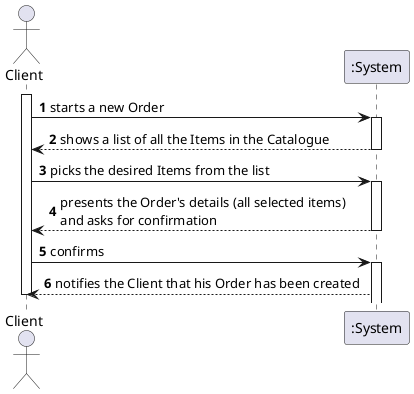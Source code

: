 @startuml
autonumber
actor "Client" as CLI
participant ":System" as STM
activate CLI
CLI-> STM :starts a new Order
activate STM
STM --> CLI :shows a list of all the Items in the Catalogue
deactivate STM
CLI -> STM :picks the desired Items from the list
activate STM
STM --> CLI :presents the Order's details (all selected items) \nand asks for confirmation
deactivate STM
CLI -> STM : confirms
activate STM
STM --> CLI : notifies the Client that his Order has been created

deactivate CLI
@enduml
